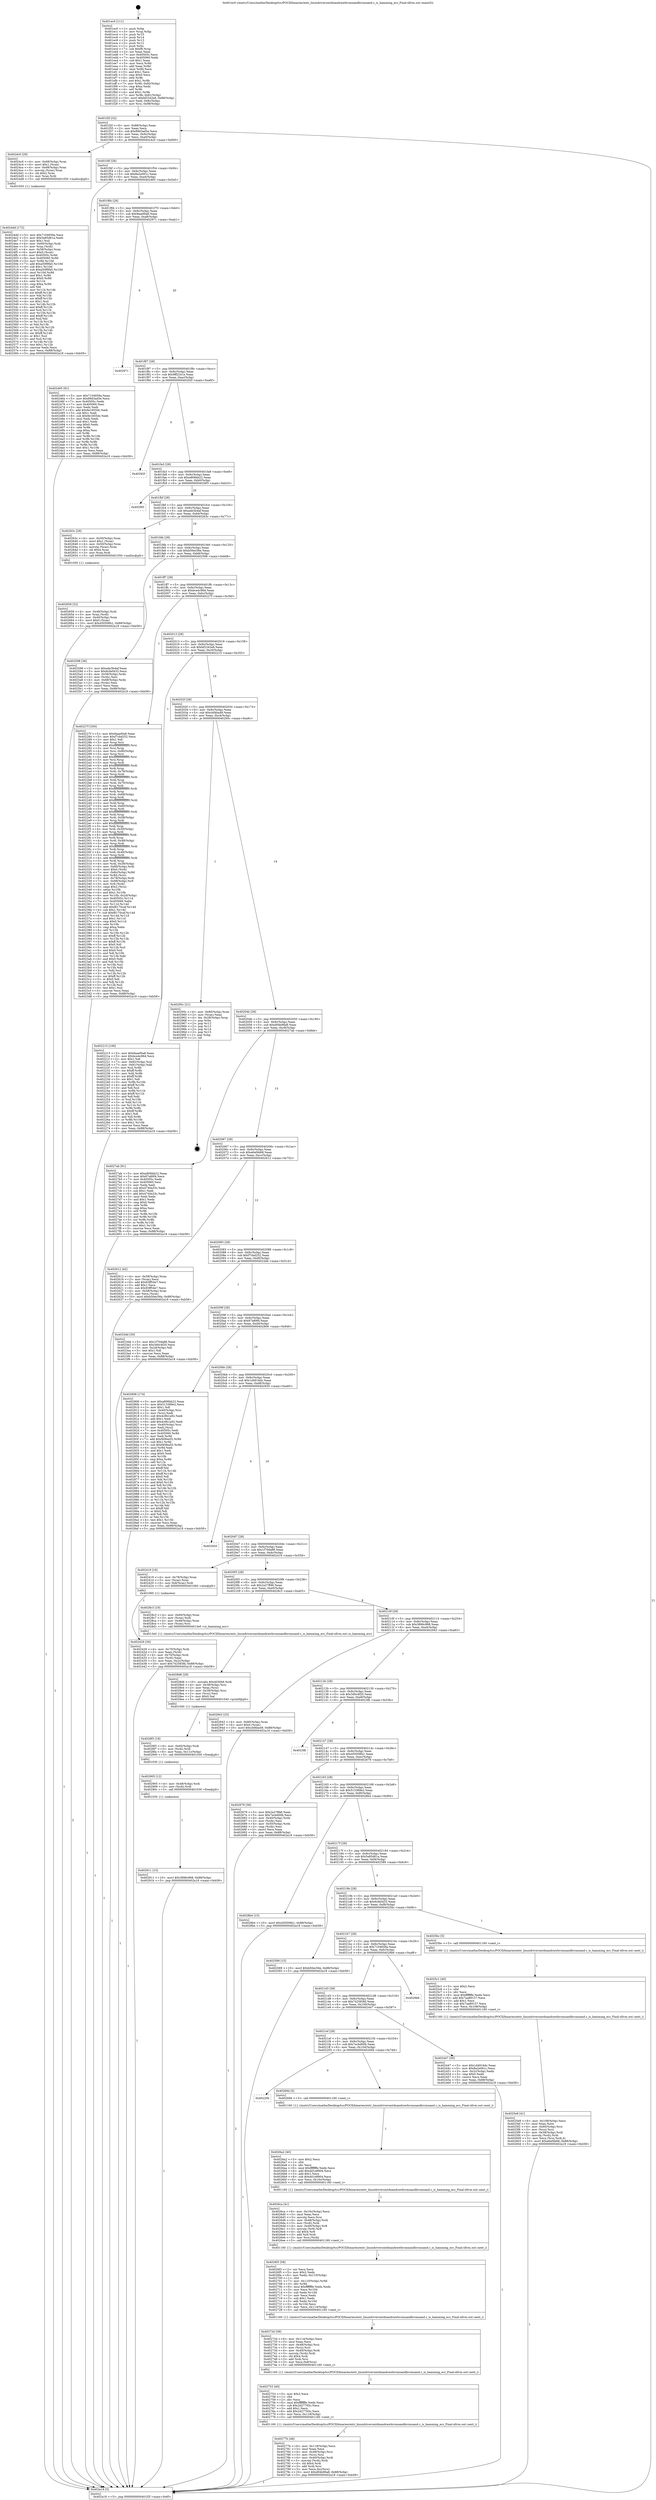 digraph "0x401ec0" {
  label = "0x401ec0 (/mnt/c/Users/mathe/Desktop/tcc/POCII/binaries/extr_linuxdriversmtdnandrawbrcmnandbrcmnand.c_is_hamming_ecc_Final-ollvm.out::main(0))"
  labelloc = "t"
  node[shape=record]

  Entry [label="",width=0.3,height=0.3,shape=circle,fillcolor=black,style=filled]
  "0x401f2f" [label="{
     0x401f2f [32]\l
     | [instrs]\l
     &nbsp;&nbsp;0x401f2f \<+6\>: mov -0x88(%rbp),%eax\l
     &nbsp;&nbsp;0x401f35 \<+2\>: mov %eax,%ecx\l
     &nbsp;&nbsp;0x401f37 \<+6\>: sub $0x89d3ad5e,%ecx\l
     &nbsp;&nbsp;0x401f3d \<+6\>: mov %eax,-0x9c(%rbp)\l
     &nbsp;&nbsp;0x401f43 \<+6\>: mov %ecx,-0xa0(%rbp)\l
     &nbsp;&nbsp;0x401f49 \<+6\>: je 00000000004024c0 \<main+0x600\>\l
  }"]
  "0x4024c0" [label="{
     0x4024c0 [29]\l
     | [instrs]\l
     &nbsp;&nbsp;0x4024c0 \<+4\>: mov -0x68(%rbp),%rax\l
     &nbsp;&nbsp;0x4024c4 \<+6\>: movl $0x1,(%rax)\l
     &nbsp;&nbsp;0x4024ca \<+4\>: mov -0x68(%rbp),%rax\l
     &nbsp;&nbsp;0x4024ce \<+3\>: movslq (%rax),%rax\l
     &nbsp;&nbsp;0x4024d1 \<+4\>: shl $0x2,%rax\l
     &nbsp;&nbsp;0x4024d5 \<+3\>: mov %rax,%rdi\l
     &nbsp;&nbsp;0x4024d8 \<+5\>: call 0000000000401050 \<malloc@plt\>\l
     | [calls]\l
     &nbsp;&nbsp;0x401050 \{1\} (unknown)\l
  }"]
  "0x401f4f" [label="{
     0x401f4f [28]\l
     | [instrs]\l
     &nbsp;&nbsp;0x401f4f \<+5\>: jmp 0000000000401f54 \<main+0x94\>\l
     &nbsp;&nbsp;0x401f54 \<+6\>: mov -0x9c(%rbp),%eax\l
     &nbsp;&nbsp;0x401f5a \<+5\>: sub $0x8a2e061c,%eax\l
     &nbsp;&nbsp;0x401f5f \<+6\>: mov %eax,-0xa4(%rbp)\l
     &nbsp;&nbsp;0x401f65 \<+6\>: je 0000000000402465 \<main+0x5a5\>\l
  }"]
  Exit [label="",width=0.3,height=0.3,shape=circle,fillcolor=black,style=filled,peripheries=2]
  "0x402465" [label="{
     0x402465 [91]\l
     | [instrs]\l
     &nbsp;&nbsp;0x402465 \<+5\>: mov $0x7104659a,%eax\l
     &nbsp;&nbsp;0x40246a \<+5\>: mov $0x89d3ad5e,%ecx\l
     &nbsp;&nbsp;0x40246f \<+7\>: mov 0x40505c,%edx\l
     &nbsp;&nbsp;0x402476 \<+7\>: mov 0x405060,%esi\l
     &nbsp;&nbsp;0x40247d \<+2\>: mov %edx,%edi\l
     &nbsp;&nbsp;0x40247f \<+6\>: add $0x9e1855dc,%edi\l
     &nbsp;&nbsp;0x402485 \<+3\>: sub $0x1,%edi\l
     &nbsp;&nbsp;0x402488 \<+6\>: sub $0x9e1855dc,%edi\l
     &nbsp;&nbsp;0x40248e \<+3\>: imul %edi,%edx\l
     &nbsp;&nbsp;0x402491 \<+3\>: and $0x1,%edx\l
     &nbsp;&nbsp;0x402494 \<+3\>: cmp $0x0,%edx\l
     &nbsp;&nbsp;0x402497 \<+4\>: sete %r8b\l
     &nbsp;&nbsp;0x40249b \<+3\>: cmp $0xa,%esi\l
     &nbsp;&nbsp;0x40249e \<+4\>: setl %r9b\l
     &nbsp;&nbsp;0x4024a2 \<+3\>: mov %r8b,%r10b\l
     &nbsp;&nbsp;0x4024a5 \<+3\>: and %r9b,%r10b\l
     &nbsp;&nbsp;0x4024a8 \<+3\>: xor %r9b,%r8b\l
     &nbsp;&nbsp;0x4024ab \<+3\>: or %r8b,%r10b\l
     &nbsp;&nbsp;0x4024ae \<+4\>: test $0x1,%r10b\l
     &nbsp;&nbsp;0x4024b2 \<+3\>: cmovne %ecx,%eax\l
     &nbsp;&nbsp;0x4024b5 \<+6\>: mov %eax,-0x88(%rbp)\l
     &nbsp;&nbsp;0x4024bb \<+5\>: jmp 0000000000402a18 \<main+0xb58\>\l
  }"]
  "0x401f6b" [label="{
     0x401f6b [28]\l
     | [instrs]\l
     &nbsp;&nbsp;0x401f6b \<+5\>: jmp 0000000000401f70 \<main+0xb0\>\l
     &nbsp;&nbsp;0x401f70 \<+6\>: mov -0x9c(%rbp),%eax\l
     &nbsp;&nbsp;0x401f76 \<+5\>: sub $0x9aaef0a8,%eax\l
     &nbsp;&nbsp;0x401f7b \<+6\>: mov %eax,-0xa8(%rbp)\l
     &nbsp;&nbsp;0x401f81 \<+6\>: je 0000000000402971 \<main+0xab1\>\l
  }"]
  "0x402911" [label="{
     0x402911 [15]\l
     | [instrs]\l
     &nbsp;&nbsp;0x402911 \<+10\>: movl $0x3896c868,-0x88(%rbp)\l
     &nbsp;&nbsp;0x40291b \<+5\>: jmp 0000000000402a18 \<main+0xb58\>\l
  }"]
  "0x402971" [label="{
     0x402971\l
  }", style=dashed]
  "0x401f87" [label="{
     0x401f87 [28]\l
     | [instrs]\l
     &nbsp;&nbsp;0x401f87 \<+5\>: jmp 0000000000401f8c \<main+0xcc\>\l
     &nbsp;&nbsp;0x401f8c \<+6\>: mov -0x9c(%rbp),%eax\l
     &nbsp;&nbsp;0x401f92 \<+5\>: sub $0x9ff2241e,%eax\l
     &nbsp;&nbsp;0x401f97 \<+6\>: mov %eax,-0xac(%rbp)\l
     &nbsp;&nbsp;0x401f9d \<+6\>: je 000000000040292f \<main+0xa6f\>\l
  }"]
  "0x402905" [label="{
     0x402905 [12]\l
     | [instrs]\l
     &nbsp;&nbsp;0x402905 \<+4\>: mov -0x48(%rbp),%rdi\l
     &nbsp;&nbsp;0x402909 \<+3\>: mov (%rdi),%rdi\l
     &nbsp;&nbsp;0x40290c \<+5\>: call 0000000000401030 \<free@plt\>\l
     | [calls]\l
     &nbsp;&nbsp;0x401030 \{1\} (unknown)\l
  }"]
  "0x40292f" [label="{
     0x40292f\l
  }", style=dashed]
  "0x401fa3" [label="{
     0x401fa3 [28]\l
     | [instrs]\l
     &nbsp;&nbsp;0x401fa3 \<+5\>: jmp 0000000000401fa8 \<main+0xe8\>\l
     &nbsp;&nbsp;0x401fa8 \<+6\>: mov -0x9c(%rbp),%eax\l
     &nbsp;&nbsp;0x401fae \<+5\>: sub $0xa806bb22,%eax\l
     &nbsp;&nbsp;0x401fb3 \<+6\>: mov %eax,-0xb0(%rbp)\l
     &nbsp;&nbsp;0x401fb9 \<+6\>: je 00000000004029f3 \<main+0xb33\>\l
  }"]
  "0x4028f3" [label="{
     0x4028f3 [18]\l
     | [instrs]\l
     &nbsp;&nbsp;0x4028f3 \<+4\>: mov -0x60(%rbp),%rdi\l
     &nbsp;&nbsp;0x4028f7 \<+3\>: mov (%rdi),%rdi\l
     &nbsp;&nbsp;0x4028fa \<+6\>: mov %eax,-0x11c(%rbp)\l
     &nbsp;&nbsp;0x402900 \<+5\>: call 0000000000401030 \<free@plt\>\l
     | [calls]\l
     &nbsp;&nbsp;0x401030 \{1\} (unknown)\l
  }"]
  "0x4029f3" [label="{
     0x4029f3\l
  }", style=dashed]
  "0x401fbf" [label="{
     0x401fbf [28]\l
     | [instrs]\l
     &nbsp;&nbsp;0x401fbf \<+5\>: jmp 0000000000401fc4 \<main+0x104\>\l
     &nbsp;&nbsp;0x401fc4 \<+6\>: mov -0x9c(%rbp),%eax\l
     &nbsp;&nbsp;0x401fca \<+5\>: sub $0xade3b4af,%eax\l
     &nbsp;&nbsp;0x401fcf \<+6\>: mov %eax,-0xb4(%rbp)\l
     &nbsp;&nbsp;0x401fd5 \<+6\>: je 000000000040263c \<main+0x77c\>\l
  }"]
  "0x4028d6" [label="{
     0x4028d6 [29]\l
     | [instrs]\l
     &nbsp;&nbsp;0x4028d6 \<+10\>: movabs $0x4030b6,%rdi\l
     &nbsp;&nbsp;0x4028e0 \<+4\>: mov -0x38(%rbp),%rsi\l
     &nbsp;&nbsp;0x4028e4 \<+2\>: mov %eax,(%rsi)\l
     &nbsp;&nbsp;0x4028e6 \<+4\>: mov -0x38(%rbp),%rsi\l
     &nbsp;&nbsp;0x4028ea \<+2\>: mov (%rsi),%esi\l
     &nbsp;&nbsp;0x4028ec \<+2\>: mov $0x0,%al\l
     &nbsp;&nbsp;0x4028ee \<+5\>: call 0000000000401040 \<printf@plt\>\l
     | [calls]\l
     &nbsp;&nbsp;0x401040 \{1\} (unknown)\l
  }"]
  "0x40263c" [label="{
     0x40263c [29]\l
     | [instrs]\l
     &nbsp;&nbsp;0x40263c \<+4\>: mov -0x50(%rbp),%rax\l
     &nbsp;&nbsp;0x402640 \<+6\>: movl $0x1,(%rax)\l
     &nbsp;&nbsp;0x402646 \<+4\>: mov -0x50(%rbp),%rax\l
     &nbsp;&nbsp;0x40264a \<+3\>: movslq (%rax),%rax\l
     &nbsp;&nbsp;0x40264d \<+4\>: shl $0x4,%rax\l
     &nbsp;&nbsp;0x402651 \<+3\>: mov %rax,%rdi\l
     &nbsp;&nbsp;0x402654 \<+5\>: call 0000000000401050 \<malloc@plt\>\l
     | [calls]\l
     &nbsp;&nbsp;0x401050 \{1\} (unknown)\l
  }"]
  "0x401fdb" [label="{
     0x401fdb [28]\l
     | [instrs]\l
     &nbsp;&nbsp;0x401fdb \<+5\>: jmp 0000000000401fe0 \<main+0x120\>\l
     &nbsp;&nbsp;0x401fe0 \<+6\>: mov -0x9c(%rbp),%eax\l
     &nbsp;&nbsp;0x401fe6 \<+5\>: sub $0xb50ec56e,%eax\l
     &nbsp;&nbsp;0x401feb \<+6\>: mov %eax,-0xb8(%rbp)\l
     &nbsp;&nbsp;0x401ff1 \<+6\>: je 0000000000402598 \<main+0x6d8\>\l
  }"]
  "0x40277b" [label="{
     0x40277b [48]\l
     | [instrs]\l
     &nbsp;&nbsp;0x40277b \<+6\>: mov -0x118(%rbp),%ecx\l
     &nbsp;&nbsp;0x402781 \<+3\>: imul %eax,%ecx\l
     &nbsp;&nbsp;0x402784 \<+4\>: mov -0x48(%rbp),%rsi\l
     &nbsp;&nbsp;0x402788 \<+3\>: mov (%rsi),%rsi\l
     &nbsp;&nbsp;0x40278b \<+4\>: mov -0x40(%rbp),%rdi\l
     &nbsp;&nbsp;0x40278f \<+3\>: movslq (%rdi),%rdi\l
     &nbsp;&nbsp;0x402792 \<+4\>: shl $0x4,%rdi\l
     &nbsp;&nbsp;0x402796 \<+3\>: add %rdi,%rsi\l
     &nbsp;&nbsp;0x402799 \<+3\>: mov %ecx,0xc(%rsi)\l
     &nbsp;&nbsp;0x40279c \<+10\>: movl $0xd94b98a8,-0x88(%rbp)\l
     &nbsp;&nbsp;0x4027a6 \<+5\>: jmp 0000000000402a18 \<main+0xb58\>\l
  }"]
  "0x402598" [label="{
     0x402598 [36]\l
     | [instrs]\l
     &nbsp;&nbsp;0x402598 \<+5\>: mov $0xade3b4af,%eax\l
     &nbsp;&nbsp;0x40259d \<+5\>: mov $0x6cfa0433,%ecx\l
     &nbsp;&nbsp;0x4025a2 \<+4\>: mov -0x58(%rbp),%rdx\l
     &nbsp;&nbsp;0x4025a6 \<+2\>: mov (%rdx),%esi\l
     &nbsp;&nbsp;0x4025a8 \<+4\>: mov -0x68(%rbp),%rdx\l
     &nbsp;&nbsp;0x4025ac \<+2\>: cmp (%rdx),%esi\l
     &nbsp;&nbsp;0x4025ae \<+3\>: cmovl %ecx,%eax\l
     &nbsp;&nbsp;0x4025b1 \<+6\>: mov %eax,-0x88(%rbp)\l
     &nbsp;&nbsp;0x4025b7 \<+5\>: jmp 0000000000402a18 \<main+0xb58\>\l
  }"]
  "0x401ff7" [label="{
     0x401ff7 [28]\l
     | [instrs]\l
     &nbsp;&nbsp;0x401ff7 \<+5\>: jmp 0000000000401ffc \<main+0x13c\>\l
     &nbsp;&nbsp;0x401ffc \<+6\>: mov -0x9c(%rbp),%eax\l
     &nbsp;&nbsp;0x402002 \<+5\>: sub $0xbce4c96d,%eax\l
     &nbsp;&nbsp;0x402007 \<+6\>: mov %eax,-0xbc(%rbp)\l
     &nbsp;&nbsp;0x40200d \<+6\>: je 000000000040227f \<main+0x3bf\>\l
  }"]
  "0x402753" [label="{
     0x402753 [40]\l
     | [instrs]\l
     &nbsp;&nbsp;0x402753 \<+5\>: mov $0x2,%ecx\l
     &nbsp;&nbsp;0x402758 \<+1\>: cltd\l
     &nbsp;&nbsp;0x402759 \<+2\>: idiv %ecx\l
     &nbsp;&nbsp;0x40275b \<+6\>: imul $0xfffffffe,%edx,%ecx\l
     &nbsp;&nbsp;0x402761 \<+6\>: sub $0x2d27765c,%ecx\l
     &nbsp;&nbsp;0x402767 \<+3\>: add $0x1,%ecx\l
     &nbsp;&nbsp;0x40276a \<+6\>: add $0x2d27765c,%ecx\l
     &nbsp;&nbsp;0x402770 \<+6\>: mov %ecx,-0x118(%rbp)\l
     &nbsp;&nbsp;0x402776 \<+5\>: call 0000000000401160 \<next_i\>\l
     | [calls]\l
     &nbsp;&nbsp;0x401160 \{1\} (/mnt/c/Users/mathe/Desktop/tcc/POCII/binaries/extr_linuxdriversmtdnandrawbrcmnandbrcmnand.c_is_hamming_ecc_Final-ollvm.out::next_i)\l
  }"]
  "0x40227f" [label="{
     0x40227f [350]\l
     | [instrs]\l
     &nbsp;&nbsp;0x40227f \<+5\>: mov $0x9aaef0a8,%eax\l
     &nbsp;&nbsp;0x402284 \<+5\>: mov $0xf7cbd252,%ecx\l
     &nbsp;&nbsp;0x402289 \<+2\>: mov $0x1,%dl\l
     &nbsp;&nbsp;0x40228b \<+3\>: mov %rsp,%rsi\l
     &nbsp;&nbsp;0x40228e \<+4\>: add $0xfffffffffffffff0,%rsi\l
     &nbsp;&nbsp;0x402292 \<+3\>: mov %rsi,%rsp\l
     &nbsp;&nbsp;0x402295 \<+4\>: mov %rsi,-0x80(%rbp)\l
     &nbsp;&nbsp;0x402299 \<+3\>: mov %rsp,%rsi\l
     &nbsp;&nbsp;0x40229c \<+4\>: add $0xfffffffffffffff0,%rsi\l
     &nbsp;&nbsp;0x4022a0 \<+3\>: mov %rsi,%rsp\l
     &nbsp;&nbsp;0x4022a3 \<+3\>: mov %rsp,%rdi\l
     &nbsp;&nbsp;0x4022a6 \<+4\>: add $0xfffffffffffffff0,%rdi\l
     &nbsp;&nbsp;0x4022aa \<+3\>: mov %rdi,%rsp\l
     &nbsp;&nbsp;0x4022ad \<+4\>: mov %rdi,-0x78(%rbp)\l
     &nbsp;&nbsp;0x4022b1 \<+3\>: mov %rsp,%rdi\l
     &nbsp;&nbsp;0x4022b4 \<+4\>: add $0xfffffffffffffff0,%rdi\l
     &nbsp;&nbsp;0x4022b8 \<+3\>: mov %rdi,%rsp\l
     &nbsp;&nbsp;0x4022bb \<+4\>: mov %rdi,-0x70(%rbp)\l
     &nbsp;&nbsp;0x4022bf \<+3\>: mov %rsp,%rdi\l
     &nbsp;&nbsp;0x4022c2 \<+4\>: add $0xfffffffffffffff0,%rdi\l
     &nbsp;&nbsp;0x4022c6 \<+3\>: mov %rdi,%rsp\l
     &nbsp;&nbsp;0x4022c9 \<+4\>: mov %rdi,-0x68(%rbp)\l
     &nbsp;&nbsp;0x4022cd \<+3\>: mov %rsp,%rdi\l
     &nbsp;&nbsp;0x4022d0 \<+4\>: add $0xfffffffffffffff0,%rdi\l
     &nbsp;&nbsp;0x4022d4 \<+3\>: mov %rdi,%rsp\l
     &nbsp;&nbsp;0x4022d7 \<+4\>: mov %rdi,-0x60(%rbp)\l
     &nbsp;&nbsp;0x4022db \<+3\>: mov %rsp,%rdi\l
     &nbsp;&nbsp;0x4022de \<+4\>: add $0xfffffffffffffff0,%rdi\l
     &nbsp;&nbsp;0x4022e2 \<+3\>: mov %rdi,%rsp\l
     &nbsp;&nbsp;0x4022e5 \<+4\>: mov %rdi,-0x58(%rbp)\l
     &nbsp;&nbsp;0x4022e9 \<+3\>: mov %rsp,%rdi\l
     &nbsp;&nbsp;0x4022ec \<+4\>: add $0xfffffffffffffff0,%rdi\l
     &nbsp;&nbsp;0x4022f0 \<+3\>: mov %rdi,%rsp\l
     &nbsp;&nbsp;0x4022f3 \<+4\>: mov %rdi,-0x50(%rbp)\l
     &nbsp;&nbsp;0x4022f7 \<+3\>: mov %rsp,%rdi\l
     &nbsp;&nbsp;0x4022fa \<+4\>: add $0xfffffffffffffff0,%rdi\l
     &nbsp;&nbsp;0x4022fe \<+3\>: mov %rdi,%rsp\l
     &nbsp;&nbsp;0x402301 \<+4\>: mov %rdi,-0x48(%rbp)\l
     &nbsp;&nbsp;0x402305 \<+3\>: mov %rsp,%rdi\l
     &nbsp;&nbsp;0x402308 \<+4\>: add $0xfffffffffffffff0,%rdi\l
     &nbsp;&nbsp;0x40230c \<+3\>: mov %rdi,%rsp\l
     &nbsp;&nbsp;0x40230f \<+4\>: mov %rdi,-0x40(%rbp)\l
     &nbsp;&nbsp;0x402313 \<+3\>: mov %rsp,%rdi\l
     &nbsp;&nbsp;0x402316 \<+4\>: add $0xfffffffffffffff0,%rdi\l
     &nbsp;&nbsp;0x40231a \<+3\>: mov %rdi,%rsp\l
     &nbsp;&nbsp;0x40231d \<+4\>: mov %rdi,-0x38(%rbp)\l
     &nbsp;&nbsp;0x402321 \<+4\>: mov -0x80(%rbp),%rdi\l
     &nbsp;&nbsp;0x402325 \<+6\>: movl $0x0,(%rdi)\l
     &nbsp;&nbsp;0x40232b \<+7\>: mov -0x8c(%rbp),%r8d\l
     &nbsp;&nbsp;0x402332 \<+3\>: mov %r8d,(%rsi)\l
     &nbsp;&nbsp;0x402335 \<+4\>: mov -0x78(%rbp),%rdi\l
     &nbsp;&nbsp;0x402339 \<+7\>: mov -0x98(%rbp),%r9\l
     &nbsp;&nbsp;0x402340 \<+3\>: mov %r9,(%rdi)\l
     &nbsp;&nbsp;0x402343 \<+3\>: cmpl $0x2,(%rsi)\l
     &nbsp;&nbsp;0x402346 \<+4\>: setne %r10b\l
     &nbsp;&nbsp;0x40234a \<+4\>: and $0x1,%r10b\l
     &nbsp;&nbsp;0x40234e \<+4\>: mov %r10b,-0x2d(%rbp)\l
     &nbsp;&nbsp;0x402352 \<+8\>: mov 0x40505c,%r11d\l
     &nbsp;&nbsp;0x40235a \<+7\>: mov 0x405060,%ebx\l
     &nbsp;&nbsp;0x402361 \<+3\>: mov %r11d,%r14d\l
     &nbsp;&nbsp;0x402364 \<+7\>: add $0xf6170caf,%r14d\l
     &nbsp;&nbsp;0x40236b \<+4\>: sub $0x1,%r14d\l
     &nbsp;&nbsp;0x40236f \<+7\>: sub $0xf6170caf,%r14d\l
     &nbsp;&nbsp;0x402376 \<+4\>: imul %r14d,%r11d\l
     &nbsp;&nbsp;0x40237a \<+4\>: and $0x1,%r11d\l
     &nbsp;&nbsp;0x40237e \<+4\>: cmp $0x0,%r11d\l
     &nbsp;&nbsp;0x402382 \<+4\>: sete %r10b\l
     &nbsp;&nbsp;0x402386 \<+3\>: cmp $0xa,%ebx\l
     &nbsp;&nbsp;0x402389 \<+4\>: setl %r15b\l
     &nbsp;&nbsp;0x40238d \<+3\>: mov %r10b,%r12b\l
     &nbsp;&nbsp;0x402390 \<+4\>: xor $0xff,%r12b\l
     &nbsp;&nbsp;0x402394 \<+3\>: mov %r15b,%r13b\l
     &nbsp;&nbsp;0x402397 \<+4\>: xor $0xff,%r13b\l
     &nbsp;&nbsp;0x40239b \<+3\>: xor $0x0,%dl\l
     &nbsp;&nbsp;0x40239e \<+3\>: mov %r12b,%sil\l
     &nbsp;&nbsp;0x4023a1 \<+4\>: and $0x0,%sil\l
     &nbsp;&nbsp;0x4023a5 \<+3\>: and %dl,%r10b\l
     &nbsp;&nbsp;0x4023a8 \<+3\>: mov %r13b,%dil\l
     &nbsp;&nbsp;0x4023ab \<+4\>: and $0x0,%dil\l
     &nbsp;&nbsp;0x4023af \<+3\>: and %dl,%r15b\l
     &nbsp;&nbsp;0x4023b2 \<+3\>: or %r10b,%sil\l
     &nbsp;&nbsp;0x4023b5 \<+3\>: or %r15b,%dil\l
     &nbsp;&nbsp;0x4023b8 \<+3\>: xor %dil,%sil\l
     &nbsp;&nbsp;0x4023bb \<+3\>: or %r13b,%r12b\l
     &nbsp;&nbsp;0x4023be \<+4\>: xor $0xff,%r12b\l
     &nbsp;&nbsp;0x4023c2 \<+3\>: or $0x0,%dl\l
     &nbsp;&nbsp;0x4023c5 \<+3\>: and %dl,%r12b\l
     &nbsp;&nbsp;0x4023c8 \<+3\>: or %r12b,%sil\l
     &nbsp;&nbsp;0x4023cb \<+4\>: test $0x1,%sil\l
     &nbsp;&nbsp;0x4023cf \<+3\>: cmovne %ecx,%eax\l
     &nbsp;&nbsp;0x4023d2 \<+6\>: mov %eax,-0x88(%rbp)\l
     &nbsp;&nbsp;0x4023d8 \<+5\>: jmp 0000000000402a18 \<main+0xb58\>\l
  }"]
  "0x402013" [label="{
     0x402013 [28]\l
     | [instrs]\l
     &nbsp;&nbsp;0x402013 \<+5\>: jmp 0000000000402018 \<main+0x158\>\l
     &nbsp;&nbsp;0x402018 \<+6\>: mov -0x9c(%rbp),%eax\l
     &nbsp;&nbsp;0x40201e \<+5\>: sub $0xbf2342e6,%eax\l
     &nbsp;&nbsp;0x402023 \<+6\>: mov %eax,-0xc0(%rbp)\l
     &nbsp;&nbsp;0x402029 \<+6\>: je 0000000000402215 \<main+0x355\>\l
  }"]
  "0x40272d" [label="{
     0x40272d [38]\l
     | [instrs]\l
     &nbsp;&nbsp;0x40272d \<+6\>: mov -0x114(%rbp),%ecx\l
     &nbsp;&nbsp;0x402733 \<+3\>: imul %eax,%ecx\l
     &nbsp;&nbsp;0x402736 \<+4\>: mov -0x48(%rbp),%rsi\l
     &nbsp;&nbsp;0x40273a \<+3\>: mov (%rsi),%rsi\l
     &nbsp;&nbsp;0x40273d \<+4\>: mov -0x40(%rbp),%rdi\l
     &nbsp;&nbsp;0x402741 \<+3\>: movslq (%rdi),%rdi\l
     &nbsp;&nbsp;0x402744 \<+4\>: shl $0x4,%rdi\l
     &nbsp;&nbsp;0x402748 \<+3\>: add %rdi,%rsi\l
     &nbsp;&nbsp;0x40274b \<+3\>: mov %ecx,0x8(%rsi)\l
     &nbsp;&nbsp;0x40274e \<+5\>: call 0000000000401160 \<next_i\>\l
     | [calls]\l
     &nbsp;&nbsp;0x401160 \{1\} (/mnt/c/Users/mathe/Desktop/tcc/POCII/binaries/extr_linuxdriversmtdnandrawbrcmnandbrcmnand.c_is_hamming_ecc_Final-ollvm.out::next_i)\l
  }"]
  "0x402215" [label="{
     0x402215 [106]\l
     | [instrs]\l
     &nbsp;&nbsp;0x402215 \<+5\>: mov $0x9aaef0a8,%eax\l
     &nbsp;&nbsp;0x40221a \<+5\>: mov $0xbce4c96d,%ecx\l
     &nbsp;&nbsp;0x40221f \<+2\>: mov $0x1,%dl\l
     &nbsp;&nbsp;0x402221 \<+7\>: mov -0x82(%rbp),%sil\l
     &nbsp;&nbsp;0x402228 \<+7\>: mov -0x81(%rbp),%dil\l
     &nbsp;&nbsp;0x40222f \<+3\>: mov %sil,%r8b\l
     &nbsp;&nbsp;0x402232 \<+4\>: xor $0xff,%r8b\l
     &nbsp;&nbsp;0x402236 \<+3\>: mov %dil,%r9b\l
     &nbsp;&nbsp;0x402239 \<+4\>: xor $0xff,%r9b\l
     &nbsp;&nbsp;0x40223d \<+3\>: xor $0x1,%dl\l
     &nbsp;&nbsp;0x402240 \<+3\>: mov %r8b,%r10b\l
     &nbsp;&nbsp;0x402243 \<+4\>: and $0xff,%r10b\l
     &nbsp;&nbsp;0x402247 \<+3\>: and %dl,%sil\l
     &nbsp;&nbsp;0x40224a \<+3\>: mov %r9b,%r11b\l
     &nbsp;&nbsp;0x40224d \<+4\>: and $0xff,%r11b\l
     &nbsp;&nbsp;0x402251 \<+3\>: and %dl,%dil\l
     &nbsp;&nbsp;0x402254 \<+3\>: or %sil,%r10b\l
     &nbsp;&nbsp;0x402257 \<+3\>: or %dil,%r11b\l
     &nbsp;&nbsp;0x40225a \<+3\>: xor %r11b,%r10b\l
     &nbsp;&nbsp;0x40225d \<+3\>: or %r9b,%r8b\l
     &nbsp;&nbsp;0x402260 \<+4\>: xor $0xff,%r8b\l
     &nbsp;&nbsp;0x402264 \<+3\>: or $0x1,%dl\l
     &nbsp;&nbsp;0x402267 \<+3\>: and %dl,%r8b\l
     &nbsp;&nbsp;0x40226a \<+3\>: or %r8b,%r10b\l
     &nbsp;&nbsp;0x40226d \<+4\>: test $0x1,%r10b\l
     &nbsp;&nbsp;0x402271 \<+3\>: cmovne %ecx,%eax\l
     &nbsp;&nbsp;0x402274 \<+6\>: mov %eax,-0x88(%rbp)\l
     &nbsp;&nbsp;0x40227a \<+5\>: jmp 0000000000402a18 \<main+0xb58\>\l
  }"]
  "0x40202f" [label="{
     0x40202f [28]\l
     | [instrs]\l
     &nbsp;&nbsp;0x40202f \<+5\>: jmp 0000000000402034 \<main+0x174\>\l
     &nbsp;&nbsp;0x402034 \<+6\>: mov -0x9c(%rbp),%eax\l
     &nbsp;&nbsp;0x40203a \<+5\>: sub $0xcbf4ba49,%eax\l
     &nbsp;&nbsp;0x40203f \<+6\>: mov %eax,-0xc4(%rbp)\l
     &nbsp;&nbsp;0x402045 \<+6\>: je 000000000040295c \<main+0xa9c\>\l
  }"]
  "0x402a18" [label="{
     0x402a18 [5]\l
     | [instrs]\l
     &nbsp;&nbsp;0x402a18 \<+5\>: jmp 0000000000401f2f \<main+0x6f\>\l
  }"]
  "0x401ec0" [label="{
     0x401ec0 [111]\l
     | [instrs]\l
     &nbsp;&nbsp;0x401ec0 \<+1\>: push %rbp\l
     &nbsp;&nbsp;0x401ec1 \<+3\>: mov %rsp,%rbp\l
     &nbsp;&nbsp;0x401ec4 \<+2\>: push %r15\l
     &nbsp;&nbsp;0x401ec6 \<+2\>: push %r14\l
     &nbsp;&nbsp;0x401ec8 \<+2\>: push %r13\l
     &nbsp;&nbsp;0x401eca \<+2\>: push %r12\l
     &nbsp;&nbsp;0x401ecc \<+1\>: push %rbx\l
     &nbsp;&nbsp;0x401ecd \<+7\>: sub $0xf8,%rsp\l
     &nbsp;&nbsp;0x401ed4 \<+2\>: xor %eax,%eax\l
     &nbsp;&nbsp;0x401ed6 \<+7\>: mov 0x40505c,%ecx\l
     &nbsp;&nbsp;0x401edd \<+7\>: mov 0x405060,%edx\l
     &nbsp;&nbsp;0x401ee4 \<+3\>: sub $0x1,%eax\l
     &nbsp;&nbsp;0x401ee7 \<+3\>: mov %ecx,%r8d\l
     &nbsp;&nbsp;0x401eea \<+3\>: add %eax,%r8d\l
     &nbsp;&nbsp;0x401eed \<+4\>: imul %r8d,%ecx\l
     &nbsp;&nbsp;0x401ef1 \<+3\>: and $0x1,%ecx\l
     &nbsp;&nbsp;0x401ef4 \<+3\>: cmp $0x0,%ecx\l
     &nbsp;&nbsp;0x401ef7 \<+4\>: sete %r9b\l
     &nbsp;&nbsp;0x401efb \<+4\>: and $0x1,%r9b\l
     &nbsp;&nbsp;0x401eff \<+7\>: mov %r9b,-0x82(%rbp)\l
     &nbsp;&nbsp;0x401f06 \<+3\>: cmp $0xa,%edx\l
     &nbsp;&nbsp;0x401f09 \<+4\>: setl %r9b\l
     &nbsp;&nbsp;0x401f0d \<+4\>: and $0x1,%r9b\l
     &nbsp;&nbsp;0x401f11 \<+7\>: mov %r9b,-0x81(%rbp)\l
     &nbsp;&nbsp;0x401f18 \<+10\>: movl $0xbf2342e6,-0x88(%rbp)\l
     &nbsp;&nbsp;0x401f22 \<+6\>: mov %edi,-0x8c(%rbp)\l
     &nbsp;&nbsp;0x401f28 \<+7\>: mov %rsi,-0x98(%rbp)\l
  }"]
  "0x4026f3" [label="{
     0x4026f3 [58]\l
     | [instrs]\l
     &nbsp;&nbsp;0x4026f3 \<+2\>: xor %ecx,%ecx\l
     &nbsp;&nbsp;0x4026f5 \<+5\>: mov $0x2,%edx\l
     &nbsp;&nbsp;0x4026fa \<+6\>: mov %edx,-0x110(%rbp)\l
     &nbsp;&nbsp;0x402700 \<+1\>: cltd\l
     &nbsp;&nbsp;0x402701 \<+7\>: mov -0x110(%rbp),%r9d\l
     &nbsp;&nbsp;0x402708 \<+3\>: idiv %r9d\l
     &nbsp;&nbsp;0x40270b \<+6\>: imul $0xfffffffe,%edx,%edx\l
     &nbsp;&nbsp;0x402711 \<+3\>: mov %ecx,%r10d\l
     &nbsp;&nbsp;0x402714 \<+3\>: sub %edx,%r10d\l
     &nbsp;&nbsp;0x402717 \<+2\>: mov %ecx,%edx\l
     &nbsp;&nbsp;0x402719 \<+3\>: sub $0x1,%edx\l
     &nbsp;&nbsp;0x40271c \<+3\>: add %edx,%r10d\l
     &nbsp;&nbsp;0x40271f \<+3\>: sub %r10d,%ecx\l
     &nbsp;&nbsp;0x402722 \<+6\>: mov %ecx,-0x114(%rbp)\l
     &nbsp;&nbsp;0x402728 \<+5\>: call 0000000000401160 \<next_i\>\l
     | [calls]\l
     &nbsp;&nbsp;0x401160 \{1\} (/mnt/c/Users/mathe/Desktop/tcc/POCII/binaries/extr_linuxdriversmtdnandrawbrcmnandbrcmnand.c_is_hamming_ecc_Final-ollvm.out::next_i)\l
  }"]
  "0x4026ca" [label="{
     0x4026ca [41]\l
     | [instrs]\l
     &nbsp;&nbsp;0x4026ca \<+6\>: mov -0x10c(%rbp),%ecx\l
     &nbsp;&nbsp;0x4026d0 \<+3\>: imul %eax,%ecx\l
     &nbsp;&nbsp;0x4026d3 \<+3\>: movslq %ecx,%rsi\l
     &nbsp;&nbsp;0x4026d6 \<+4\>: mov -0x48(%rbp),%rdi\l
     &nbsp;&nbsp;0x4026da \<+3\>: mov (%rdi),%rdi\l
     &nbsp;&nbsp;0x4026dd \<+4\>: mov -0x40(%rbp),%r8\l
     &nbsp;&nbsp;0x4026e1 \<+3\>: movslq (%r8),%r8\l
     &nbsp;&nbsp;0x4026e4 \<+4\>: shl $0x4,%r8\l
     &nbsp;&nbsp;0x4026e8 \<+3\>: add %r8,%rdi\l
     &nbsp;&nbsp;0x4026eb \<+3\>: mov %rsi,(%rdi)\l
     &nbsp;&nbsp;0x4026ee \<+5\>: call 0000000000401160 \<next_i\>\l
     | [calls]\l
     &nbsp;&nbsp;0x401160 \{1\} (/mnt/c/Users/mathe/Desktop/tcc/POCII/binaries/extr_linuxdriversmtdnandrawbrcmnandbrcmnand.c_is_hamming_ecc_Final-ollvm.out::next_i)\l
  }"]
  "0x40295c" [label="{
     0x40295c [21]\l
     | [instrs]\l
     &nbsp;&nbsp;0x40295c \<+4\>: mov -0x80(%rbp),%rax\l
     &nbsp;&nbsp;0x402960 \<+2\>: mov (%rax),%eax\l
     &nbsp;&nbsp;0x402962 \<+4\>: lea -0x28(%rbp),%rsp\l
     &nbsp;&nbsp;0x402966 \<+1\>: pop %rbx\l
     &nbsp;&nbsp;0x402967 \<+2\>: pop %r12\l
     &nbsp;&nbsp;0x402969 \<+2\>: pop %r13\l
     &nbsp;&nbsp;0x40296b \<+2\>: pop %r14\l
     &nbsp;&nbsp;0x40296d \<+2\>: pop %r15\l
     &nbsp;&nbsp;0x40296f \<+1\>: pop %rbp\l
     &nbsp;&nbsp;0x402970 \<+1\>: ret\l
  }"]
  "0x40204b" [label="{
     0x40204b [28]\l
     | [instrs]\l
     &nbsp;&nbsp;0x40204b \<+5\>: jmp 0000000000402050 \<main+0x190\>\l
     &nbsp;&nbsp;0x402050 \<+6\>: mov -0x9c(%rbp),%eax\l
     &nbsp;&nbsp;0x402056 \<+5\>: sub $0xd94b98a8,%eax\l
     &nbsp;&nbsp;0x40205b \<+6\>: mov %eax,-0xc8(%rbp)\l
     &nbsp;&nbsp;0x402061 \<+6\>: je 00000000004027ab \<main+0x8eb\>\l
  }"]
  "0x4026a2" [label="{
     0x4026a2 [40]\l
     | [instrs]\l
     &nbsp;&nbsp;0x4026a2 \<+5\>: mov $0x2,%ecx\l
     &nbsp;&nbsp;0x4026a7 \<+1\>: cltd\l
     &nbsp;&nbsp;0x4026a8 \<+2\>: idiv %ecx\l
     &nbsp;&nbsp;0x4026aa \<+6\>: imul $0xfffffffe,%edx,%ecx\l
     &nbsp;&nbsp;0x4026b0 \<+6\>: add $0xdd1e8904,%ecx\l
     &nbsp;&nbsp;0x4026b6 \<+3\>: add $0x1,%ecx\l
     &nbsp;&nbsp;0x4026b9 \<+6\>: sub $0xdd1e8904,%ecx\l
     &nbsp;&nbsp;0x4026bf \<+6\>: mov %ecx,-0x10c(%rbp)\l
     &nbsp;&nbsp;0x4026c5 \<+5\>: call 0000000000401160 \<next_i\>\l
     | [calls]\l
     &nbsp;&nbsp;0x401160 \{1\} (/mnt/c/Users/mathe/Desktop/tcc/POCII/binaries/extr_linuxdriversmtdnandrawbrcmnandbrcmnand.c_is_hamming_ecc_Final-ollvm.out::next_i)\l
  }"]
  "0x4027ab" [label="{
     0x4027ab [91]\l
     | [instrs]\l
     &nbsp;&nbsp;0x4027ab \<+5\>: mov $0xa806bb22,%eax\l
     &nbsp;&nbsp;0x4027b0 \<+5\>: mov $0x87a89f4,%ecx\l
     &nbsp;&nbsp;0x4027b5 \<+7\>: mov 0x40505c,%edx\l
     &nbsp;&nbsp;0x4027bc \<+7\>: mov 0x405060,%esi\l
     &nbsp;&nbsp;0x4027c3 \<+2\>: mov %edx,%edi\l
     &nbsp;&nbsp;0x4027c5 \<+6\>: sub $0x4740a33c,%edi\l
     &nbsp;&nbsp;0x4027cb \<+3\>: sub $0x1,%edi\l
     &nbsp;&nbsp;0x4027ce \<+6\>: add $0x4740a33c,%edi\l
     &nbsp;&nbsp;0x4027d4 \<+3\>: imul %edi,%edx\l
     &nbsp;&nbsp;0x4027d7 \<+3\>: and $0x1,%edx\l
     &nbsp;&nbsp;0x4027da \<+3\>: cmp $0x0,%edx\l
     &nbsp;&nbsp;0x4027dd \<+4\>: sete %r8b\l
     &nbsp;&nbsp;0x4027e1 \<+3\>: cmp $0xa,%esi\l
     &nbsp;&nbsp;0x4027e4 \<+4\>: setl %r9b\l
     &nbsp;&nbsp;0x4027e8 \<+3\>: mov %r8b,%r10b\l
     &nbsp;&nbsp;0x4027eb \<+3\>: and %r9b,%r10b\l
     &nbsp;&nbsp;0x4027ee \<+3\>: xor %r9b,%r8b\l
     &nbsp;&nbsp;0x4027f1 \<+3\>: or %r8b,%r10b\l
     &nbsp;&nbsp;0x4027f4 \<+4\>: test $0x1,%r10b\l
     &nbsp;&nbsp;0x4027f8 \<+3\>: cmovne %ecx,%eax\l
     &nbsp;&nbsp;0x4027fb \<+6\>: mov %eax,-0x88(%rbp)\l
     &nbsp;&nbsp;0x402801 \<+5\>: jmp 0000000000402a18 \<main+0xb58\>\l
  }"]
  "0x402067" [label="{
     0x402067 [28]\l
     | [instrs]\l
     &nbsp;&nbsp;0x402067 \<+5\>: jmp 000000000040206c \<main+0x1ac\>\l
     &nbsp;&nbsp;0x40206c \<+6\>: mov -0x9c(%rbp),%eax\l
     &nbsp;&nbsp;0x402072 \<+5\>: sub $0xe6ef4b68,%eax\l
     &nbsp;&nbsp;0x402077 \<+6\>: mov %eax,-0xcc(%rbp)\l
     &nbsp;&nbsp;0x40207d \<+6\>: je 0000000000402612 \<main+0x752\>\l
  }"]
  "0x40220b" [label="{
     0x40220b\l
  }", style=dashed]
  "0x402612" [label="{
     0x402612 [42]\l
     | [instrs]\l
     &nbsp;&nbsp;0x402612 \<+4\>: mov -0x58(%rbp),%rax\l
     &nbsp;&nbsp;0x402616 \<+2\>: mov (%rax),%ecx\l
     &nbsp;&nbsp;0x402618 \<+6\>: add $0x93ff54e7,%ecx\l
     &nbsp;&nbsp;0x40261e \<+3\>: add $0x1,%ecx\l
     &nbsp;&nbsp;0x402621 \<+6\>: sub $0x93ff54e7,%ecx\l
     &nbsp;&nbsp;0x402627 \<+4\>: mov -0x58(%rbp),%rax\l
     &nbsp;&nbsp;0x40262b \<+2\>: mov %ecx,(%rax)\l
     &nbsp;&nbsp;0x40262d \<+10\>: movl $0xb50ec56e,-0x88(%rbp)\l
     &nbsp;&nbsp;0x402637 \<+5\>: jmp 0000000000402a18 \<main+0xb58\>\l
  }"]
  "0x402083" [label="{
     0x402083 [28]\l
     | [instrs]\l
     &nbsp;&nbsp;0x402083 \<+5\>: jmp 0000000000402088 \<main+0x1c8\>\l
     &nbsp;&nbsp;0x402088 \<+6\>: mov -0x9c(%rbp),%eax\l
     &nbsp;&nbsp;0x40208e \<+5\>: sub $0xf7cbd252,%eax\l
     &nbsp;&nbsp;0x402093 \<+6\>: mov %eax,-0xd0(%rbp)\l
     &nbsp;&nbsp;0x402099 \<+6\>: je 00000000004023dd \<main+0x51d\>\l
  }"]
  "0x40269d" [label="{
     0x40269d [5]\l
     | [instrs]\l
     &nbsp;&nbsp;0x40269d \<+5\>: call 0000000000401160 \<next_i\>\l
     | [calls]\l
     &nbsp;&nbsp;0x401160 \{1\} (/mnt/c/Users/mathe/Desktop/tcc/POCII/binaries/extr_linuxdriversmtdnandrawbrcmnandbrcmnand.c_is_hamming_ecc_Final-ollvm.out::next_i)\l
  }"]
  "0x4023dd" [label="{
     0x4023dd [30]\l
     | [instrs]\l
     &nbsp;&nbsp;0x4023dd \<+5\>: mov $0x1f70da88,%eax\l
     &nbsp;&nbsp;0x4023e2 \<+5\>: mov $0x3d0c4f20,%ecx\l
     &nbsp;&nbsp;0x4023e7 \<+3\>: mov -0x2d(%rbp),%dl\l
     &nbsp;&nbsp;0x4023ea \<+3\>: test $0x1,%dl\l
     &nbsp;&nbsp;0x4023ed \<+3\>: cmovne %ecx,%eax\l
     &nbsp;&nbsp;0x4023f0 \<+6\>: mov %eax,-0x88(%rbp)\l
     &nbsp;&nbsp;0x4023f6 \<+5\>: jmp 0000000000402a18 \<main+0xb58\>\l
  }"]
  "0x40209f" [label="{
     0x40209f [28]\l
     | [instrs]\l
     &nbsp;&nbsp;0x40209f \<+5\>: jmp 00000000004020a4 \<main+0x1e4\>\l
     &nbsp;&nbsp;0x4020a4 \<+6\>: mov -0x9c(%rbp),%eax\l
     &nbsp;&nbsp;0x4020aa \<+5\>: sub $0x87a89f4,%eax\l
     &nbsp;&nbsp;0x4020af \<+6\>: mov %eax,-0xd4(%rbp)\l
     &nbsp;&nbsp;0x4020b5 \<+6\>: je 0000000000402806 \<main+0x946\>\l
  }"]
  "0x402659" [label="{
     0x402659 [32]\l
     | [instrs]\l
     &nbsp;&nbsp;0x402659 \<+4\>: mov -0x48(%rbp),%rdi\l
     &nbsp;&nbsp;0x40265d \<+3\>: mov %rax,(%rdi)\l
     &nbsp;&nbsp;0x402660 \<+4\>: mov -0x40(%rbp),%rax\l
     &nbsp;&nbsp;0x402664 \<+6\>: movl $0x0,(%rax)\l
     &nbsp;&nbsp;0x40266a \<+10\>: movl $0x450506b1,-0x88(%rbp)\l
     &nbsp;&nbsp;0x402674 \<+5\>: jmp 0000000000402a18 \<main+0xb58\>\l
  }"]
  "0x402806" [label="{
     0x402806 [174]\l
     | [instrs]\l
     &nbsp;&nbsp;0x402806 \<+5\>: mov $0xa806bb22,%eax\l
     &nbsp;&nbsp;0x40280b \<+5\>: mov $0x513389e2,%ecx\l
     &nbsp;&nbsp;0x402810 \<+2\>: mov $0x1,%dl\l
     &nbsp;&nbsp;0x402812 \<+4\>: mov -0x40(%rbp),%rsi\l
     &nbsp;&nbsp;0x402816 \<+2\>: mov (%rsi),%edi\l
     &nbsp;&nbsp;0x402818 \<+6\>: sub $0x4c9b1a92,%edi\l
     &nbsp;&nbsp;0x40281e \<+3\>: add $0x1,%edi\l
     &nbsp;&nbsp;0x402821 \<+6\>: add $0x4c9b1a92,%edi\l
     &nbsp;&nbsp;0x402827 \<+4\>: mov -0x40(%rbp),%rsi\l
     &nbsp;&nbsp;0x40282b \<+2\>: mov %edi,(%rsi)\l
     &nbsp;&nbsp;0x40282d \<+7\>: mov 0x40505c,%edi\l
     &nbsp;&nbsp;0x402834 \<+8\>: mov 0x405060,%r8d\l
     &nbsp;&nbsp;0x40283c \<+3\>: mov %edi,%r9d\l
     &nbsp;&nbsp;0x40283f \<+7\>: add $0xf40fea55,%r9d\l
     &nbsp;&nbsp;0x402846 \<+4\>: sub $0x1,%r9d\l
     &nbsp;&nbsp;0x40284a \<+7\>: sub $0xf40fea55,%r9d\l
     &nbsp;&nbsp;0x402851 \<+4\>: imul %r9d,%edi\l
     &nbsp;&nbsp;0x402855 \<+3\>: and $0x1,%edi\l
     &nbsp;&nbsp;0x402858 \<+3\>: cmp $0x0,%edi\l
     &nbsp;&nbsp;0x40285b \<+4\>: sete %r10b\l
     &nbsp;&nbsp;0x40285f \<+4\>: cmp $0xa,%r8d\l
     &nbsp;&nbsp;0x402863 \<+4\>: setl %r11b\l
     &nbsp;&nbsp;0x402867 \<+3\>: mov %r10b,%bl\l
     &nbsp;&nbsp;0x40286a \<+3\>: xor $0xff,%bl\l
     &nbsp;&nbsp;0x40286d \<+3\>: mov %r11b,%r14b\l
     &nbsp;&nbsp;0x402870 \<+4\>: xor $0xff,%r14b\l
     &nbsp;&nbsp;0x402874 \<+3\>: xor $0x0,%dl\l
     &nbsp;&nbsp;0x402877 \<+3\>: mov %bl,%r15b\l
     &nbsp;&nbsp;0x40287a \<+4\>: and $0x0,%r15b\l
     &nbsp;&nbsp;0x40287e \<+3\>: and %dl,%r10b\l
     &nbsp;&nbsp;0x402881 \<+3\>: mov %r14b,%r12b\l
     &nbsp;&nbsp;0x402884 \<+4\>: and $0x0,%r12b\l
     &nbsp;&nbsp;0x402888 \<+3\>: and %dl,%r11b\l
     &nbsp;&nbsp;0x40288b \<+3\>: or %r10b,%r15b\l
     &nbsp;&nbsp;0x40288e \<+3\>: or %r11b,%r12b\l
     &nbsp;&nbsp;0x402891 \<+3\>: xor %r12b,%r15b\l
     &nbsp;&nbsp;0x402894 \<+3\>: or %r14b,%bl\l
     &nbsp;&nbsp;0x402897 \<+3\>: xor $0xff,%bl\l
     &nbsp;&nbsp;0x40289a \<+3\>: or $0x0,%dl\l
     &nbsp;&nbsp;0x40289d \<+2\>: and %dl,%bl\l
     &nbsp;&nbsp;0x40289f \<+3\>: or %bl,%r15b\l
     &nbsp;&nbsp;0x4028a2 \<+4\>: test $0x1,%r15b\l
     &nbsp;&nbsp;0x4028a6 \<+3\>: cmovne %ecx,%eax\l
     &nbsp;&nbsp;0x4028a9 \<+6\>: mov %eax,-0x88(%rbp)\l
     &nbsp;&nbsp;0x4028af \<+5\>: jmp 0000000000402a18 \<main+0xb58\>\l
  }"]
  "0x4020bb" [label="{
     0x4020bb [28]\l
     | [instrs]\l
     &nbsp;&nbsp;0x4020bb \<+5\>: jmp 00000000004020c0 \<main+0x200\>\l
     &nbsp;&nbsp;0x4020c0 \<+6\>: mov -0x9c(%rbp),%eax\l
     &nbsp;&nbsp;0x4020c6 \<+5\>: sub $0x1d4916dc,%eax\l
     &nbsp;&nbsp;0x4020cb \<+6\>: mov %eax,-0xd8(%rbp)\l
     &nbsp;&nbsp;0x4020d1 \<+6\>: je 0000000000402920 \<main+0xa60\>\l
  }"]
  "0x4025e9" [label="{
     0x4025e9 [41]\l
     | [instrs]\l
     &nbsp;&nbsp;0x4025e9 \<+6\>: mov -0x108(%rbp),%ecx\l
     &nbsp;&nbsp;0x4025ef \<+3\>: imul %eax,%ecx\l
     &nbsp;&nbsp;0x4025f2 \<+4\>: mov -0x60(%rbp),%rsi\l
     &nbsp;&nbsp;0x4025f6 \<+3\>: mov (%rsi),%rsi\l
     &nbsp;&nbsp;0x4025f9 \<+4\>: mov -0x58(%rbp),%rdi\l
     &nbsp;&nbsp;0x4025fd \<+3\>: movslq (%rdi),%rdi\l
     &nbsp;&nbsp;0x402600 \<+3\>: mov %ecx,(%rsi,%rdi,4)\l
     &nbsp;&nbsp;0x402603 \<+10\>: movl $0xe6ef4b68,-0x88(%rbp)\l
     &nbsp;&nbsp;0x40260d \<+5\>: jmp 0000000000402a18 \<main+0xb58\>\l
  }"]
  "0x402920" [label="{
     0x402920\l
  }", style=dashed]
  "0x4020d7" [label="{
     0x4020d7 [28]\l
     | [instrs]\l
     &nbsp;&nbsp;0x4020d7 \<+5\>: jmp 00000000004020dc \<main+0x21c\>\l
     &nbsp;&nbsp;0x4020dc \<+6\>: mov -0x9c(%rbp),%eax\l
     &nbsp;&nbsp;0x4020e2 \<+5\>: sub $0x1f70da88,%eax\l
     &nbsp;&nbsp;0x4020e7 \<+6\>: mov %eax,-0xdc(%rbp)\l
     &nbsp;&nbsp;0x4020ed \<+6\>: je 0000000000402419 \<main+0x559\>\l
  }"]
  "0x4025c1" [label="{
     0x4025c1 [40]\l
     | [instrs]\l
     &nbsp;&nbsp;0x4025c1 \<+5\>: mov $0x2,%ecx\l
     &nbsp;&nbsp;0x4025c6 \<+1\>: cltd\l
     &nbsp;&nbsp;0x4025c7 \<+2\>: idiv %ecx\l
     &nbsp;&nbsp;0x4025c9 \<+6\>: imul $0xfffffffe,%edx,%ecx\l
     &nbsp;&nbsp;0x4025cf \<+6\>: add $0x7aa89157,%ecx\l
     &nbsp;&nbsp;0x4025d5 \<+3\>: add $0x1,%ecx\l
     &nbsp;&nbsp;0x4025d8 \<+6\>: sub $0x7aa89157,%ecx\l
     &nbsp;&nbsp;0x4025de \<+6\>: mov %ecx,-0x108(%rbp)\l
     &nbsp;&nbsp;0x4025e4 \<+5\>: call 0000000000401160 \<next_i\>\l
     | [calls]\l
     &nbsp;&nbsp;0x401160 \{1\} (/mnt/c/Users/mathe/Desktop/tcc/POCII/binaries/extr_linuxdriversmtdnandrawbrcmnandbrcmnand.c_is_hamming_ecc_Final-ollvm.out::next_i)\l
  }"]
  "0x402419" [label="{
     0x402419 [16]\l
     | [instrs]\l
     &nbsp;&nbsp;0x402419 \<+4\>: mov -0x78(%rbp),%rax\l
     &nbsp;&nbsp;0x40241d \<+3\>: mov (%rax),%rax\l
     &nbsp;&nbsp;0x402420 \<+4\>: mov 0x8(%rax),%rdi\l
     &nbsp;&nbsp;0x402424 \<+5\>: call 0000000000401060 \<atoi@plt\>\l
     | [calls]\l
     &nbsp;&nbsp;0x401060 \{1\} (unknown)\l
  }"]
  "0x4020f3" [label="{
     0x4020f3 [28]\l
     | [instrs]\l
     &nbsp;&nbsp;0x4020f3 \<+5\>: jmp 00000000004020f8 \<main+0x238\>\l
     &nbsp;&nbsp;0x4020f8 \<+6\>: mov -0x9c(%rbp),%eax\l
     &nbsp;&nbsp;0x4020fe \<+5\>: sub $0x2a27ff46,%eax\l
     &nbsp;&nbsp;0x402103 \<+6\>: mov %eax,-0xe0(%rbp)\l
     &nbsp;&nbsp;0x402109 \<+6\>: je 00000000004028c3 \<main+0xa03\>\l
  }"]
  "0x402429" [label="{
     0x402429 [30]\l
     | [instrs]\l
     &nbsp;&nbsp;0x402429 \<+4\>: mov -0x70(%rbp),%rdi\l
     &nbsp;&nbsp;0x40242d \<+2\>: mov %eax,(%rdi)\l
     &nbsp;&nbsp;0x40242f \<+4\>: mov -0x70(%rbp),%rdi\l
     &nbsp;&nbsp;0x402433 \<+2\>: mov (%rdi),%eax\l
     &nbsp;&nbsp;0x402435 \<+3\>: mov %eax,-0x2c(%rbp)\l
     &nbsp;&nbsp;0x402438 \<+10\>: movl $0x742583fd,-0x88(%rbp)\l
     &nbsp;&nbsp;0x402442 \<+5\>: jmp 0000000000402a18 \<main+0xb58\>\l
  }"]
  "0x4024dd" [label="{
     0x4024dd [172]\l
     | [instrs]\l
     &nbsp;&nbsp;0x4024dd \<+5\>: mov $0x7104659a,%ecx\l
     &nbsp;&nbsp;0x4024e2 \<+5\>: mov $0x5a85d61a,%edx\l
     &nbsp;&nbsp;0x4024e7 \<+3\>: mov $0x1,%sil\l
     &nbsp;&nbsp;0x4024ea \<+4\>: mov -0x60(%rbp),%rdi\l
     &nbsp;&nbsp;0x4024ee \<+3\>: mov %rax,(%rdi)\l
     &nbsp;&nbsp;0x4024f1 \<+4\>: mov -0x58(%rbp),%rax\l
     &nbsp;&nbsp;0x4024f5 \<+6\>: movl $0x0,(%rax)\l
     &nbsp;&nbsp;0x4024fb \<+8\>: mov 0x40505c,%r8d\l
     &nbsp;&nbsp;0x402503 \<+8\>: mov 0x405060,%r9d\l
     &nbsp;&nbsp;0x40250b \<+3\>: mov %r8d,%r10d\l
     &nbsp;&nbsp;0x40250e \<+7\>: add $0xa50f9fa5,%r10d\l
     &nbsp;&nbsp;0x402515 \<+4\>: sub $0x1,%r10d\l
     &nbsp;&nbsp;0x402519 \<+7\>: sub $0xa50f9fa5,%r10d\l
     &nbsp;&nbsp;0x402520 \<+4\>: imul %r10d,%r8d\l
     &nbsp;&nbsp;0x402524 \<+4\>: and $0x1,%r8d\l
     &nbsp;&nbsp;0x402528 \<+4\>: cmp $0x0,%r8d\l
     &nbsp;&nbsp;0x40252c \<+4\>: sete %r11b\l
     &nbsp;&nbsp;0x402530 \<+4\>: cmp $0xa,%r9d\l
     &nbsp;&nbsp;0x402534 \<+3\>: setl %bl\l
     &nbsp;&nbsp;0x402537 \<+3\>: mov %r11b,%r14b\l
     &nbsp;&nbsp;0x40253a \<+4\>: xor $0xff,%r14b\l
     &nbsp;&nbsp;0x40253e \<+3\>: mov %bl,%r15b\l
     &nbsp;&nbsp;0x402541 \<+4\>: xor $0xff,%r15b\l
     &nbsp;&nbsp;0x402545 \<+4\>: xor $0x1,%sil\l
     &nbsp;&nbsp;0x402549 \<+3\>: mov %r14b,%r12b\l
     &nbsp;&nbsp;0x40254c \<+4\>: and $0xff,%r12b\l
     &nbsp;&nbsp;0x402550 \<+3\>: and %sil,%r11b\l
     &nbsp;&nbsp;0x402553 \<+3\>: mov %r15b,%r13b\l
     &nbsp;&nbsp;0x402556 \<+4\>: and $0xff,%r13b\l
     &nbsp;&nbsp;0x40255a \<+3\>: and %sil,%bl\l
     &nbsp;&nbsp;0x40255d \<+3\>: or %r11b,%r12b\l
     &nbsp;&nbsp;0x402560 \<+3\>: or %bl,%r13b\l
     &nbsp;&nbsp;0x402563 \<+3\>: xor %r13b,%r12b\l
     &nbsp;&nbsp;0x402566 \<+3\>: or %r15b,%r14b\l
     &nbsp;&nbsp;0x402569 \<+4\>: xor $0xff,%r14b\l
     &nbsp;&nbsp;0x40256d \<+4\>: or $0x1,%sil\l
     &nbsp;&nbsp;0x402571 \<+3\>: and %sil,%r14b\l
     &nbsp;&nbsp;0x402574 \<+3\>: or %r14b,%r12b\l
     &nbsp;&nbsp;0x402577 \<+4\>: test $0x1,%r12b\l
     &nbsp;&nbsp;0x40257b \<+3\>: cmovne %edx,%ecx\l
     &nbsp;&nbsp;0x40257e \<+6\>: mov %ecx,-0x88(%rbp)\l
     &nbsp;&nbsp;0x402584 \<+5\>: jmp 0000000000402a18 \<main+0xb58\>\l
  }"]
  "0x4028c3" [label="{
     0x4028c3 [19]\l
     | [instrs]\l
     &nbsp;&nbsp;0x4028c3 \<+4\>: mov -0x60(%rbp),%rax\l
     &nbsp;&nbsp;0x4028c7 \<+3\>: mov (%rax),%rdi\l
     &nbsp;&nbsp;0x4028ca \<+4\>: mov -0x48(%rbp),%rax\l
     &nbsp;&nbsp;0x4028ce \<+3\>: mov (%rax),%rsi\l
     &nbsp;&nbsp;0x4028d1 \<+5\>: call 00000000004013e0 \<is_hamming_ecc\>\l
     | [calls]\l
     &nbsp;&nbsp;0x4013e0 \{1\} (/mnt/c/Users/mathe/Desktop/tcc/POCII/binaries/extr_linuxdriversmtdnandrawbrcmnandbrcmnand.c_is_hamming_ecc_Final-ollvm.out::is_hamming_ecc)\l
  }"]
  "0x40210f" [label="{
     0x40210f [28]\l
     | [instrs]\l
     &nbsp;&nbsp;0x40210f \<+5\>: jmp 0000000000402114 \<main+0x254\>\l
     &nbsp;&nbsp;0x402114 \<+6\>: mov -0x9c(%rbp),%eax\l
     &nbsp;&nbsp;0x40211a \<+5\>: sub $0x3896c868,%eax\l
     &nbsp;&nbsp;0x40211f \<+6\>: mov %eax,-0xe4(%rbp)\l
     &nbsp;&nbsp;0x402125 \<+6\>: je 0000000000402943 \<main+0xa83\>\l
  }"]
  "0x4021ef" [label="{
     0x4021ef [28]\l
     | [instrs]\l
     &nbsp;&nbsp;0x4021ef \<+5\>: jmp 00000000004021f4 \<main+0x334\>\l
     &nbsp;&nbsp;0x4021f4 \<+6\>: mov -0x9c(%rbp),%eax\l
     &nbsp;&nbsp;0x4021fa \<+5\>: sub $0x7ecbd00b,%eax\l
     &nbsp;&nbsp;0x4021ff \<+6\>: mov %eax,-0x104(%rbp)\l
     &nbsp;&nbsp;0x402205 \<+6\>: je 000000000040269d \<main+0x7dd\>\l
  }"]
  "0x402943" [label="{
     0x402943 [25]\l
     | [instrs]\l
     &nbsp;&nbsp;0x402943 \<+4\>: mov -0x80(%rbp),%rax\l
     &nbsp;&nbsp;0x402947 \<+6\>: movl $0x0,(%rax)\l
     &nbsp;&nbsp;0x40294d \<+10\>: movl $0xcbf4ba49,-0x88(%rbp)\l
     &nbsp;&nbsp;0x402957 \<+5\>: jmp 0000000000402a18 \<main+0xb58\>\l
  }"]
  "0x40212b" [label="{
     0x40212b [28]\l
     | [instrs]\l
     &nbsp;&nbsp;0x40212b \<+5\>: jmp 0000000000402130 \<main+0x270\>\l
     &nbsp;&nbsp;0x402130 \<+6\>: mov -0x9c(%rbp),%eax\l
     &nbsp;&nbsp;0x402136 \<+5\>: sub $0x3d0c4f20,%eax\l
     &nbsp;&nbsp;0x40213b \<+6\>: mov %eax,-0xe8(%rbp)\l
     &nbsp;&nbsp;0x402141 \<+6\>: je 00000000004023fb \<main+0x53b\>\l
  }"]
  "0x402447" [label="{
     0x402447 [30]\l
     | [instrs]\l
     &nbsp;&nbsp;0x402447 \<+5\>: mov $0x1d4916dc,%eax\l
     &nbsp;&nbsp;0x40244c \<+5\>: mov $0x8a2e061c,%ecx\l
     &nbsp;&nbsp;0x402451 \<+3\>: mov -0x2c(%rbp),%edx\l
     &nbsp;&nbsp;0x402454 \<+3\>: cmp $0x0,%edx\l
     &nbsp;&nbsp;0x402457 \<+3\>: cmove %ecx,%eax\l
     &nbsp;&nbsp;0x40245a \<+6\>: mov %eax,-0x88(%rbp)\l
     &nbsp;&nbsp;0x402460 \<+5\>: jmp 0000000000402a18 \<main+0xb58\>\l
  }"]
  "0x4023fb" [label="{
     0x4023fb\l
  }", style=dashed]
  "0x402147" [label="{
     0x402147 [28]\l
     | [instrs]\l
     &nbsp;&nbsp;0x402147 \<+5\>: jmp 000000000040214c \<main+0x28c\>\l
     &nbsp;&nbsp;0x40214c \<+6\>: mov -0x9c(%rbp),%eax\l
     &nbsp;&nbsp;0x402152 \<+5\>: sub $0x450506b1,%eax\l
     &nbsp;&nbsp;0x402157 \<+6\>: mov %eax,-0xec(%rbp)\l
     &nbsp;&nbsp;0x40215d \<+6\>: je 0000000000402679 \<main+0x7b9\>\l
  }"]
  "0x4021d3" [label="{
     0x4021d3 [28]\l
     | [instrs]\l
     &nbsp;&nbsp;0x4021d3 \<+5\>: jmp 00000000004021d8 \<main+0x318\>\l
     &nbsp;&nbsp;0x4021d8 \<+6\>: mov -0x9c(%rbp),%eax\l
     &nbsp;&nbsp;0x4021de \<+5\>: sub $0x742583fd,%eax\l
     &nbsp;&nbsp;0x4021e3 \<+6\>: mov %eax,-0x100(%rbp)\l
     &nbsp;&nbsp;0x4021e9 \<+6\>: je 0000000000402447 \<main+0x587\>\l
  }"]
  "0x402679" [label="{
     0x402679 [36]\l
     | [instrs]\l
     &nbsp;&nbsp;0x402679 \<+5\>: mov $0x2a27ff46,%eax\l
     &nbsp;&nbsp;0x40267e \<+5\>: mov $0x7ecbd00b,%ecx\l
     &nbsp;&nbsp;0x402683 \<+4\>: mov -0x40(%rbp),%rdx\l
     &nbsp;&nbsp;0x402687 \<+2\>: mov (%rdx),%esi\l
     &nbsp;&nbsp;0x402689 \<+4\>: mov -0x50(%rbp),%rdx\l
     &nbsp;&nbsp;0x40268d \<+2\>: cmp (%rdx),%esi\l
     &nbsp;&nbsp;0x40268f \<+3\>: cmovl %ecx,%eax\l
     &nbsp;&nbsp;0x402692 \<+6\>: mov %eax,-0x88(%rbp)\l
     &nbsp;&nbsp;0x402698 \<+5\>: jmp 0000000000402a18 \<main+0xb58\>\l
  }"]
  "0x402163" [label="{
     0x402163 [28]\l
     | [instrs]\l
     &nbsp;&nbsp;0x402163 \<+5\>: jmp 0000000000402168 \<main+0x2a8\>\l
     &nbsp;&nbsp;0x402168 \<+6\>: mov -0x9c(%rbp),%eax\l
     &nbsp;&nbsp;0x40216e \<+5\>: sub $0x513389e2,%eax\l
     &nbsp;&nbsp;0x402173 \<+6\>: mov %eax,-0xf0(%rbp)\l
     &nbsp;&nbsp;0x402179 \<+6\>: je 00000000004028b4 \<main+0x9f4\>\l
  }"]
  "0x4029b6" [label="{
     0x4029b6\l
  }", style=dashed]
  "0x4028b4" [label="{
     0x4028b4 [15]\l
     | [instrs]\l
     &nbsp;&nbsp;0x4028b4 \<+10\>: movl $0x450506b1,-0x88(%rbp)\l
     &nbsp;&nbsp;0x4028be \<+5\>: jmp 0000000000402a18 \<main+0xb58\>\l
  }"]
  "0x40217f" [label="{
     0x40217f [28]\l
     | [instrs]\l
     &nbsp;&nbsp;0x40217f \<+5\>: jmp 0000000000402184 \<main+0x2c4\>\l
     &nbsp;&nbsp;0x402184 \<+6\>: mov -0x9c(%rbp),%eax\l
     &nbsp;&nbsp;0x40218a \<+5\>: sub $0x5a85d61a,%eax\l
     &nbsp;&nbsp;0x40218f \<+6\>: mov %eax,-0xf4(%rbp)\l
     &nbsp;&nbsp;0x402195 \<+6\>: je 0000000000402589 \<main+0x6c9\>\l
  }"]
  "0x4021b7" [label="{
     0x4021b7 [28]\l
     | [instrs]\l
     &nbsp;&nbsp;0x4021b7 \<+5\>: jmp 00000000004021bc \<main+0x2fc\>\l
     &nbsp;&nbsp;0x4021bc \<+6\>: mov -0x9c(%rbp),%eax\l
     &nbsp;&nbsp;0x4021c2 \<+5\>: sub $0x7104659a,%eax\l
     &nbsp;&nbsp;0x4021c7 \<+6\>: mov %eax,-0xfc(%rbp)\l
     &nbsp;&nbsp;0x4021cd \<+6\>: je 00000000004029b6 \<main+0xaf6\>\l
  }"]
  "0x402589" [label="{
     0x402589 [15]\l
     | [instrs]\l
     &nbsp;&nbsp;0x402589 \<+10\>: movl $0xb50ec56e,-0x88(%rbp)\l
     &nbsp;&nbsp;0x402593 \<+5\>: jmp 0000000000402a18 \<main+0xb58\>\l
  }"]
  "0x40219b" [label="{
     0x40219b [28]\l
     | [instrs]\l
     &nbsp;&nbsp;0x40219b \<+5\>: jmp 00000000004021a0 \<main+0x2e0\>\l
     &nbsp;&nbsp;0x4021a0 \<+6\>: mov -0x9c(%rbp),%eax\l
     &nbsp;&nbsp;0x4021a6 \<+5\>: sub $0x6cfa0433,%eax\l
     &nbsp;&nbsp;0x4021ab \<+6\>: mov %eax,-0xf8(%rbp)\l
     &nbsp;&nbsp;0x4021b1 \<+6\>: je 00000000004025bc \<main+0x6fc\>\l
  }"]
  "0x4025bc" [label="{
     0x4025bc [5]\l
     | [instrs]\l
     &nbsp;&nbsp;0x4025bc \<+5\>: call 0000000000401160 \<next_i\>\l
     | [calls]\l
     &nbsp;&nbsp;0x401160 \{1\} (/mnt/c/Users/mathe/Desktop/tcc/POCII/binaries/extr_linuxdriversmtdnandrawbrcmnandbrcmnand.c_is_hamming_ecc_Final-ollvm.out::next_i)\l
  }"]
  Entry -> "0x401ec0" [label=" 1"]
  "0x401f2f" -> "0x4024c0" [label=" 1"]
  "0x401f2f" -> "0x401f4f" [label=" 21"]
  "0x40295c" -> Exit [label=" 1"]
  "0x401f4f" -> "0x402465" [label=" 1"]
  "0x401f4f" -> "0x401f6b" [label=" 20"]
  "0x402943" -> "0x402a18" [label=" 1"]
  "0x401f6b" -> "0x402971" [label=" 0"]
  "0x401f6b" -> "0x401f87" [label=" 20"]
  "0x402911" -> "0x402a18" [label=" 1"]
  "0x401f87" -> "0x40292f" [label=" 0"]
  "0x401f87" -> "0x401fa3" [label=" 20"]
  "0x402905" -> "0x402911" [label=" 1"]
  "0x401fa3" -> "0x4029f3" [label=" 0"]
  "0x401fa3" -> "0x401fbf" [label=" 20"]
  "0x4028f3" -> "0x402905" [label=" 1"]
  "0x401fbf" -> "0x40263c" [label=" 1"]
  "0x401fbf" -> "0x401fdb" [label=" 19"]
  "0x4028d6" -> "0x4028f3" [label=" 1"]
  "0x401fdb" -> "0x402598" [label=" 2"]
  "0x401fdb" -> "0x401ff7" [label=" 17"]
  "0x4028c3" -> "0x4028d6" [label=" 1"]
  "0x401ff7" -> "0x40227f" [label=" 1"]
  "0x401ff7" -> "0x402013" [label=" 16"]
  "0x4028b4" -> "0x402a18" [label=" 1"]
  "0x402013" -> "0x402215" [label=" 1"]
  "0x402013" -> "0x40202f" [label=" 15"]
  "0x402215" -> "0x402a18" [label=" 1"]
  "0x401ec0" -> "0x401f2f" [label=" 1"]
  "0x402a18" -> "0x401f2f" [label=" 21"]
  "0x402806" -> "0x402a18" [label=" 1"]
  "0x40227f" -> "0x402a18" [label=" 1"]
  "0x4027ab" -> "0x402a18" [label=" 1"]
  "0x40202f" -> "0x40295c" [label=" 1"]
  "0x40202f" -> "0x40204b" [label=" 14"]
  "0x40277b" -> "0x402a18" [label=" 1"]
  "0x40204b" -> "0x4027ab" [label=" 1"]
  "0x40204b" -> "0x402067" [label=" 13"]
  "0x402753" -> "0x40277b" [label=" 1"]
  "0x402067" -> "0x402612" [label=" 1"]
  "0x402067" -> "0x402083" [label=" 12"]
  "0x40272d" -> "0x402753" [label=" 1"]
  "0x402083" -> "0x4023dd" [label=" 1"]
  "0x402083" -> "0x40209f" [label=" 11"]
  "0x4023dd" -> "0x402a18" [label=" 1"]
  "0x4026f3" -> "0x40272d" [label=" 1"]
  "0x40209f" -> "0x402806" [label=" 1"]
  "0x40209f" -> "0x4020bb" [label=" 10"]
  "0x4026a2" -> "0x4026ca" [label=" 1"]
  "0x4020bb" -> "0x402920" [label=" 0"]
  "0x4020bb" -> "0x4020d7" [label=" 10"]
  "0x40269d" -> "0x4026a2" [label=" 1"]
  "0x4020d7" -> "0x402419" [label=" 1"]
  "0x4020d7" -> "0x4020f3" [label=" 9"]
  "0x402419" -> "0x402429" [label=" 1"]
  "0x402429" -> "0x402a18" [label=" 1"]
  "0x4021ef" -> "0x40220b" [label=" 0"]
  "0x4020f3" -> "0x4028c3" [label=" 1"]
  "0x4020f3" -> "0x40210f" [label=" 8"]
  "0x4021ef" -> "0x40269d" [label=" 1"]
  "0x40210f" -> "0x402943" [label=" 1"]
  "0x40210f" -> "0x40212b" [label=" 7"]
  "0x4026ca" -> "0x4026f3" [label=" 1"]
  "0x40212b" -> "0x4023fb" [label=" 0"]
  "0x40212b" -> "0x402147" [label=" 7"]
  "0x402679" -> "0x402a18" [label=" 2"]
  "0x402147" -> "0x402679" [label=" 2"]
  "0x402147" -> "0x402163" [label=" 5"]
  "0x40263c" -> "0x402659" [label=" 1"]
  "0x402163" -> "0x4028b4" [label=" 1"]
  "0x402163" -> "0x40217f" [label=" 4"]
  "0x402612" -> "0x402a18" [label=" 1"]
  "0x40217f" -> "0x402589" [label=" 1"]
  "0x40217f" -> "0x40219b" [label=" 3"]
  "0x4025c1" -> "0x4025e9" [label=" 1"]
  "0x40219b" -> "0x4025bc" [label=" 1"]
  "0x40219b" -> "0x4021b7" [label=" 2"]
  "0x4025e9" -> "0x402a18" [label=" 1"]
  "0x4021b7" -> "0x4029b6" [label=" 0"]
  "0x4021b7" -> "0x4021d3" [label=" 2"]
  "0x402659" -> "0x402a18" [label=" 1"]
  "0x4021d3" -> "0x402447" [label=" 1"]
  "0x4021d3" -> "0x4021ef" [label=" 1"]
  "0x402447" -> "0x402a18" [label=" 1"]
  "0x402465" -> "0x402a18" [label=" 1"]
  "0x4024c0" -> "0x4024dd" [label=" 1"]
  "0x4024dd" -> "0x402a18" [label=" 1"]
  "0x402589" -> "0x402a18" [label=" 1"]
  "0x402598" -> "0x402a18" [label=" 2"]
  "0x4025bc" -> "0x4025c1" [label=" 1"]
}
